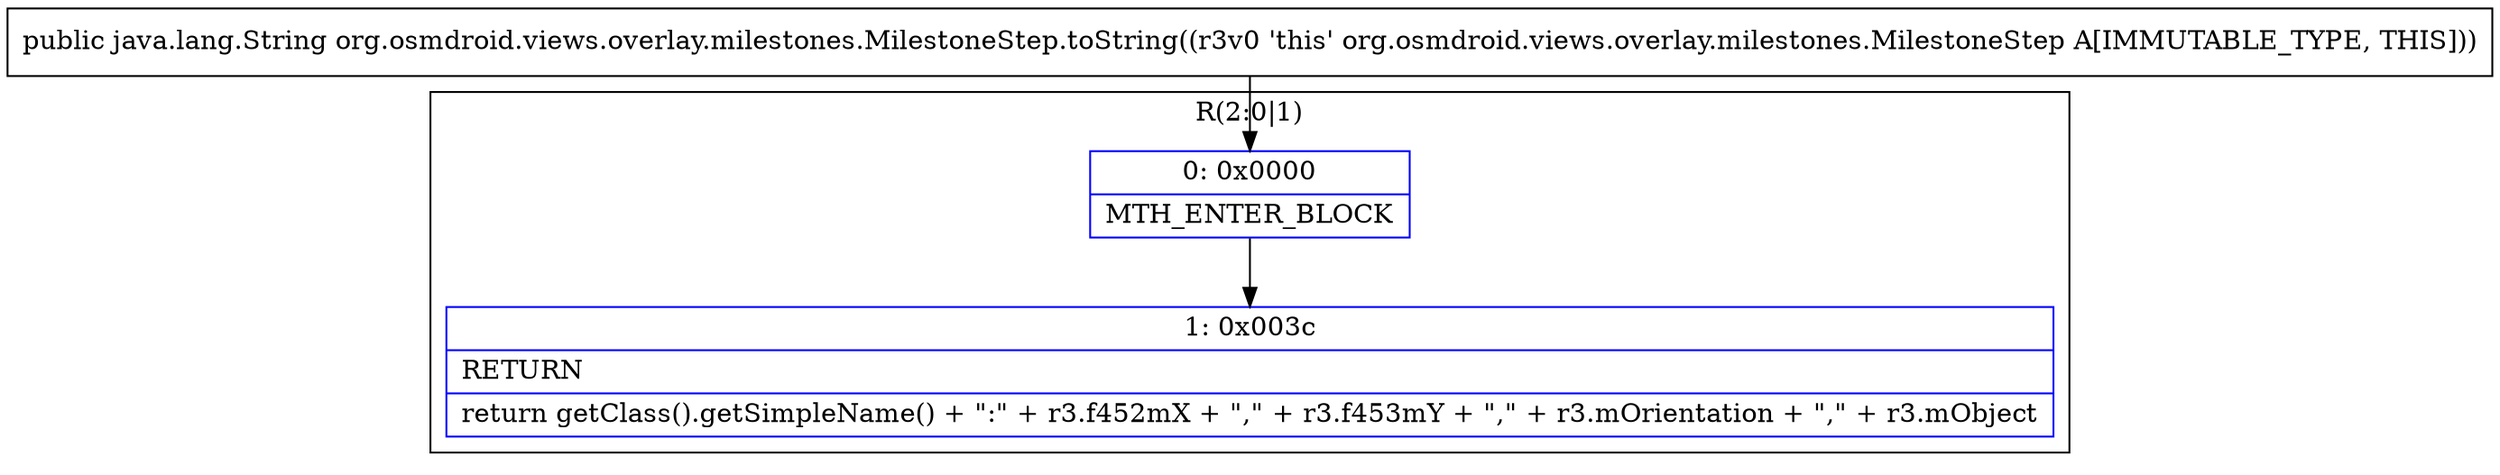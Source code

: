 digraph "CFG fororg.osmdroid.views.overlay.milestones.MilestoneStep.toString()Ljava\/lang\/String;" {
subgraph cluster_Region_921930641 {
label = "R(2:0|1)";
node [shape=record,color=blue];
Node_0 [shape=record,label="{0\:\ 0x0000|MTH_ENTER_BLOCK\l}"];
Node_1 [shape=record,label="{1\:\ 0x003c|RETURN\l|return getClass().getSimpleName() + \":\" + r3.f452mX + \",\" + r3.f453mY + \",\" + r3.mOrientation + \",\" + r3.mObject\l}"];
}
MethodNode[shape=record,label="{public java.lang.String org.osmdroid.views.overlay.milestones.MilestoneStep.toString((r3v0 'this' org.osmdroid.views.overlay.milestones.MilestoneStep A[IMMUTABLE_TYPE, THIS])) }"];
MethodNode -> Node_0;
Node_0 -> Node_1;
}

